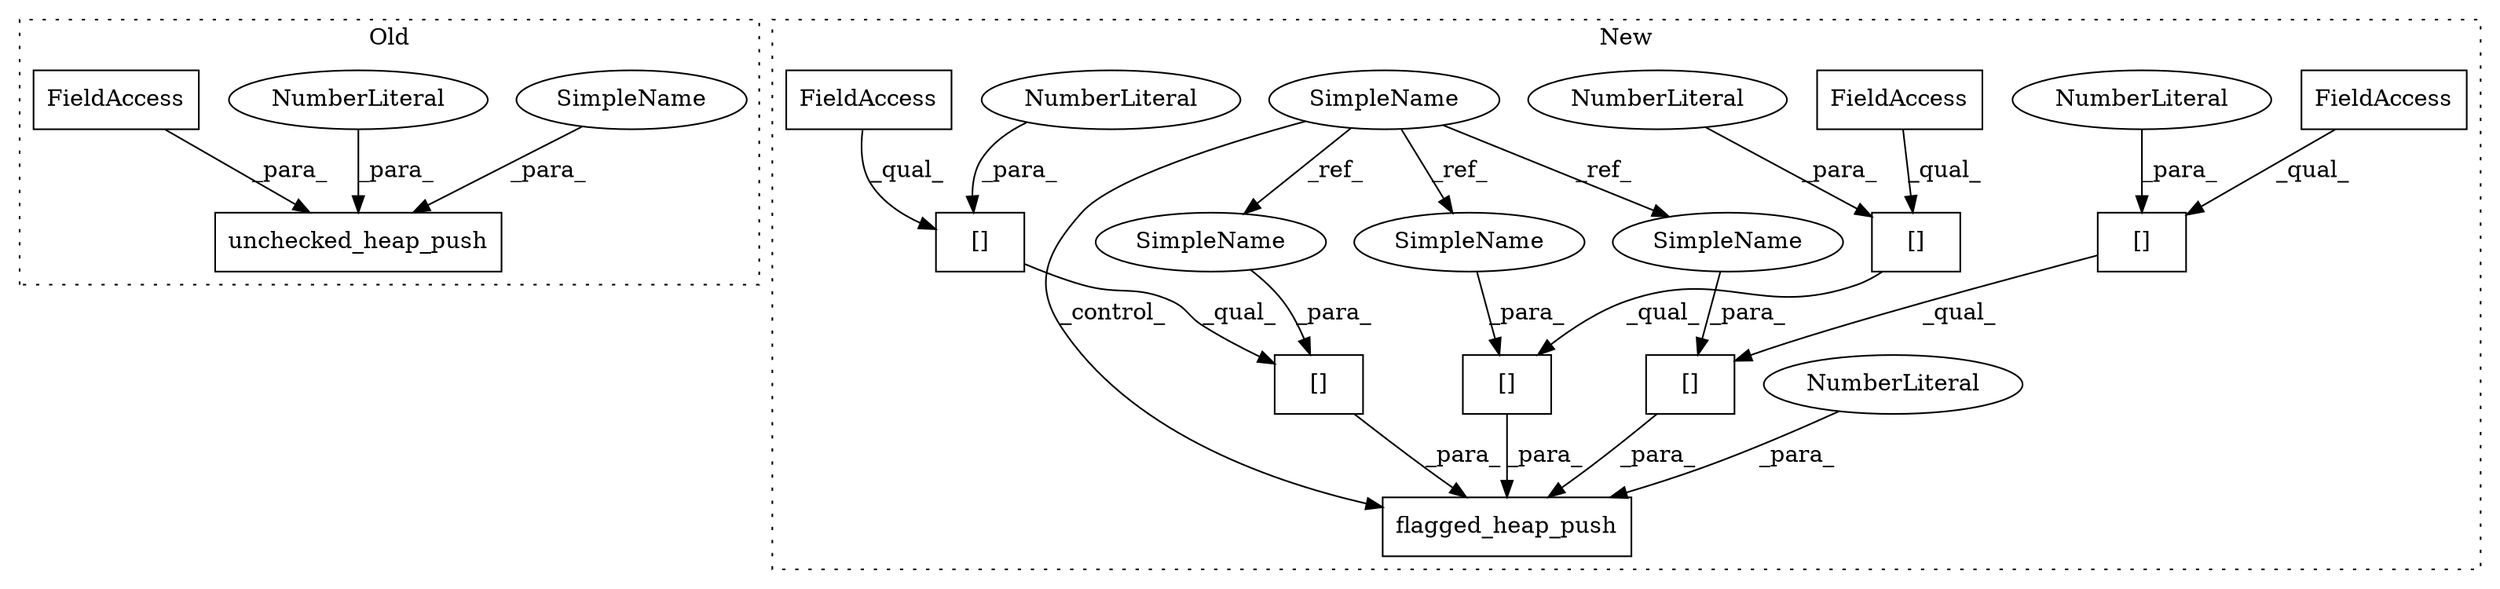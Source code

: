 digraph G {
subgraph cluster0 {
1 [label="unchecked_heap_push" a="32" s="13936,13968" l="20,1" shape="box"];
4 [label="NumberLiteral" a="34" s="13967" l="1" shape="ellipse"];
7 [label="FieldAccess" a="22" s="13956" l="4" shape="box"];
22 [label="SimpleName" a="42" s="13961" l="1" shape="ellipse"];
label = "Old";
style="dotted";
}
subgraph cluster1 {
2 [label="flagged_heap_push" a="32" s="16763,16819" l="18,1" shape="box"];
3 [label="[]" a="2" s="16781,16790" l="8,1" shape="box"];
5 [label="NumberLiteral" a="34" s="16818" l="1" shape="ellipse"];
6 [label="[]" a="2" s="16803,16812" l="8,1" shape="box"];
8 [label="SimpleName" a="42" s="16516" l="1" shape="ellipse"];
9 [label="[]" a="2" s="16803,16809" l="5,1" shape="box"];
10 [label="NumberLiteral" a="34" s="16808" l="1" shape="ellipse"];
11 [label="[]" a="2" s="16781,16787" l="5,1" shape="box"];
12 [label="NumberLiteral" a="34" s="16786" l="1" shape="ellipse"];
13 [label="[]" a="2" s="16792,16801" l="8,1" shape="box"];
14 [label="FieldAccess" a="22" s="16803" l="4" shape="box"];
15 [label="[]" a="2" s="16792,16798" l="5,1" shape="box"];
16 [label="NumberLiteral" a="34" s="16797" l="1" shape="ellipse"];
17 [label="FieldAccess" a="22" s="16781" l="4" shape="box"];
18 [label="FieldAccess" a="22" s="16792" l="4" shape="box"];
19 [label="SimpleName" a="42" s="16789" l="1" shape="ellipse"];
20 [label="SimpleName" a="42" s="16800" l="1" shape="ellipse"];
21 [label="SimpleName" a="42" s="16811" l="1" shape="ellipse"];
label = "New";
style="dotted";
}
3 -> 2 [label="_para_"];
4 -> 1 [label="_para_"];
5 -> 2 [label="_para_"];
6 -> 2 [label="_para_"];
7 -> 1 [label="_para_"];
8 -> 20 [label="_ref_"];
8 -> 21 [label="_ref_"];
8 -> 2 [label="_control_"];
8 -> 19 [label="_ref_"];
9 -> 6 [label="_qual_"];
10 -> 9 [label="_para_"];
11 -> 3 [label="_qual_"];
12 -> 11 [label="_para_"];
13 -> 2 [label="_para_"];
14 -> 9 [label="_qual_"];
15 -> 13 [label="_qual_"];
16 -> 15 [label="_para_"];
17 -> 11 [label="_qual_"];
18 -> 15 [label="_qual_"];
19 -> 3 [label="_para_"];
20 -> 13 [label="_para_"];
21 -> 6 [label="_para_"];
22 -> 1 [label="_para_"];
}